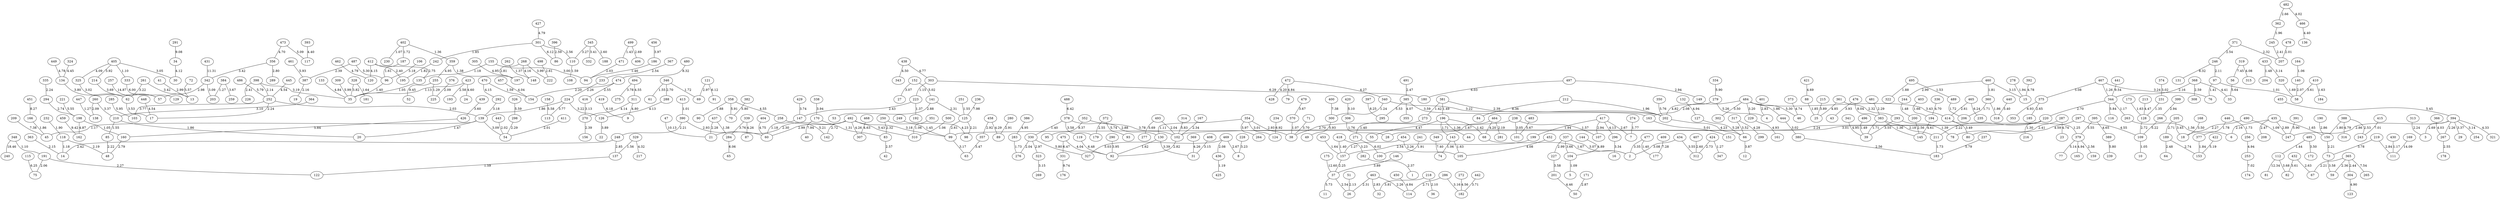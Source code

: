 graph {
348--240[label=18.46]
257--57[label=14.87]
169--111[label=14.09]
175--37[label=12.60]
112--81[label=12.34]
431--342[label=11.31]
47--21[label=10.13]
331--176[label=9.74]
441--344[label=9.54]
255--52[label=9.45]
459--162[label=9.42]
291--34[label=9.08]
352--95[label=8.37]
212--84[label=8.36]
480--474[label=8.32]
246--131[label=8.32]
451--166[label=8.27]
397--295[label=8.25]
476--383[label=8.04]
236--125[label=7.98]
170--40[label=7.94]
365--265[label=7.54]
319--56[label=7.45]
349--74[label=7.40]
209--45[label=7.38]
400--300[label=7.38]
409--177[label=7.28]
253--174[label=7.02]
415--243[label=7.01]
375--353[label=6.93]
234--124[label=6.92]
119--92[label=6.48]
475--331[label=6.47]
488--378[label=6.42]
303--180[label=6.29]
115--75[label=6.25]
465--235[label=6.24]
419--9[label=6.18]
121--91[label=6.12]
301--86[label=6.12]
284--65[label=6.06]
497--180[label=6.03]
271--100[label=6.02]
333--129[label=6.00]
309--35[label=5.99]
354--264[label=5.97]
285--103[label=5.95]
300--49[label=5.93]
461--387[label=5.93]
358--70[label=5.91]
391--247[label=5.90]
334--279[label=5.90]
344--116[label=5.84]
426--160[label=5.84]
314--102[label=5.83]
389--239[label=5.80]
382--70[label=5.80]
330--327[label=5.80]
486--252[label=5.79]
237--183[label=5.79]
350--202[label=5.76]
372--93[label=5.74]
37--11[label=5.73]
493--277[label=5.69]
483--101[label=5.67]
56--33[label=5.64]
326--298[label=5.59]
158--113[label=5.58]
72--13[label=5.57]
221--198[label=5.55]
385--295[label=5.53]
455--394[label=5.45]
492--310[label=5.43]
487--96[label=5.30]
484--46[label=5.30]
127--66[label=5.28]
279--4[label=5.26]
266--109[label=5.22]
258--142[label=5.21]
422--153[label=5.19]
379--77[label=5.14]
420--306[label=5.10]
473--117[label=5.09]
467--375[label=5.08]
469--327[label=5.03]
152--141[label=5.02]
163--151[label=5.01]
305--197[label=4.95]
359--255[label=4.95]
341--39[label=4.95]
386--283[label=4.95]
132--127[label=4.94]
379--165[label=4.94]
256--253[label=4.94]
229--161[label=4.93]
304--123[label=4.90]
144--104[label=4.89]
198--162[label=4.87]
361--25[label=4.85]
472--79[label=4.84]
450--114[label=4.84]
133--35[label=4.84]
279--202[label=4.82]
311--9[label=4.80]
388--316[label=4.79]
462--120[label=4.79]
427--301[label=4.79]
449--134[label=4.78]
392--15[label=4.78]
438--303[label=4.77]
404--60[label=4.75]
373--46[label=4.74]
287--23[label=4.74]
473--356[label=4.70]
336--194[label=4.70]
421--88[label=4.69]
395--389[label=4.65]
468--307[label=4.63]
194--145[label=4.61]
423--24[label=4.60]
297--80[label=4.59]
272--182[label=4.56]
358--258[label=4.55]
494--311[label=4.55]
297--109[label=4.55]
445--252[label=4.54]
448--17[label=4.54]
438--343[label=4.50]
213--128[label=4.47]
196--55[label=4.47]
201--50[label=4.46]
324--134[label=4.45]
368--33[label=4.41]
393--117[label=4.40]
466--136[label=4.40]
394--321[label=4.33]
329--217[label=4.32]
458--89[label=4.29]
317--299[label=4.28]
472--340[label=4.27]
492--307[label=4.26]
339--87[label=4.26]
369--31[label=4.26]
202--66[label=4.23]
249--98[label=4.23]
464--68[label=4.20]
472--428[label=4.20]
268--148[label=4.16]
470--292[label=4.15]
412--120[label=4.15]
311--270[label=4.14]
288--126[label=4.13]
417--296[label=4.13]
34--30[label=4.12]
405--325[label=4.09]
319--315[label=4.08]
452--105[label=4.08]
385--355[label=4.07]
475--92[label=4.04]
457--154[label=4.04]
366--267[label=4.03]
482--466[label=4.02]
268--222[label=3.99]
456--186[label=3.97]
290--92[label=3.95]
338--170[label=3.94]
476--43[label=3.93]
405--214[label=3.92]
126--22[label=3.89]
146--37[label=3.89]
215--25[label=3.89]
66--12[label=3.87]
328--35[label=3.82]
218--32[label=3.81]
134--62[label=3.80]
494--275[label=3.78]
352--102[label=3.78]
219--73[label=3.78]
252--103[label=3.77]
224--113[label=3.77]
339--284[label=3.76]
429--147[label=3.74]
442--182[label=3.71]
71--38[label=3.70]
214--57[label=3.69]
112--82[label=3.68]
384--259[label=3.67]
479--370[label=3.67]
337--104[label=3.66]
432--82[label=3.61]
410--58[label=3.61]
439--426[label=3.60]
385--163[label=3.59]
378--179[label=3.58]
73--59[label=3.58]
227--201[label=3.58]
395--379[label=3.55]
434--312[label=3.55]
293--39[label=3.55]
62--17[label=3.53]
317--66[label=3.52]
485--172[label=3.50]
484--302[label=3.50]
168--18[label=3.50]
414--80[label=3.49]
357--63[label=3.47]
205--18[label=3.45]
484--414[label=3.43]
356--342[label=3.42]
261--13[label=3.42]
345--332[label=3.41]
440--318[label=3.40]
130--31[label=3.39]
260--210[label=3.37]
394--29[label=3.37]
477--2[label=3.35]
296--16[label=3.34]
345--110[label=3.27]
467--76[label=3.24]
418--282[label=3.23]
228--8[label=3.23]
224--126[label=3.22]
340--202[label=3.22]
261--62[label=3.22]
484--229[label=3.20]
398--35[label=3.19]
106--96[label=3.18]
492--99[label=3.18]
292--139[label=3.18]
99--63[label=3.17]
286--182[label=3.16]
323--269[label=3.15]
408--31[label=3.15]
460--15[label=3.15]
394--254[label=3.14]
433--320[label=3.14]
416--270[label=3.13]
364--210[label=3.10]
139--54[label=3.09]
342--203[label=3.09]
434--2[label=3.08]
337--2[label=3.07]
152--27[label=3.07]
405--30[label=3.05]
238--101[label=3.05]
444--380[label=3.02]
325--62[label=3.02]
374--231[label=3.02]
354--124[label=3.01]
220--102[label=3.01]
155--94[label=3.00]
337--227[label=2.99]
492--60[label=2.99]
41--13[label=2.99]
460--244[label=2.99]
342--57[label=2.98]
121--69[label=2.97]
330--323[label=2.97]
399--266[label=2.94]
497--149[label=2.94]
417--107[label=2.94]
354--38[label=2.93]
390--60[label=2.93]
458--357[label=2.92]
280--89[label=2.91]
435--247[label=2.89]
378--130[label=2.88]
141--53[label=2.88]
171--50[label=2.87]
190--150[label=2.86]
394--247[label=2.86]
248--137[label=2.85]
219--111[label=2.84]
463--32[label=2.83]
401--4[label=2.83]
102--92[label=2.82]
268--197[label=2.81]
356--289[label=2.80]
160--48[label=2.79]
412--135[label=2.75]
189--153[label=2.74]
294--198[label=2.74]
424--312[label=2.73]
492--142[label=2.72]
128--109[label=2.72]
205--189[label=2.71]
286--114[label=2.71]
344--220[label=2.70]
238--38[label=2.70]
346--288[label=2.70]
499--406[label=2.69]
394--3[label=2.69]
417--7[label=2.67]
469--8[label=2.67]
482--362[label=2.66]
375--185[label=2.65]
432--67[label=2.63]
125--99[label=2.61]
465--414[label=2.61]
498--222[label=2.61]
345--188[label=2.60]
407--312[label=2.60]
396--86[label=2.59]
368--308[label=2.59]
423--193[label=2.58]
83--42[label=2.57]
200--145[label=2.56]
379--159[label=2.56]
380--183[label=2.56]
301--110[label=2.56]
267--178[label=2.55]
474--416[label=2.55]
372--179[label=2.55]
37--26[label=2.54]
371--246[label=2.54]
199--157[label=2.54]
367--233[label=2.54]
388--243[label=2.53]
189--64[label=2.48]
435--208[label=2.47]
491--385[label=2.47]
365--304[label=2.44]
223--147[label=2.43]
248--14[label=2.42]
287--78[label=2.41]
398--226[label=2.41]
245--207[label=2.41]
412--195[label=2.40]
270--156[label=2.39]
381--202[label=2.39]
487--387[label=2.39]
282--1[label=2.37]
365--59[label=2.36]
167--102[label=2.34]
371--207[label=2.32]
250--83[label=2.32]
361--293[label=2.32]
463--26[label=2.31]
141--125[label=2.31]
492--21[label=2.30]
481--383[label=2.29]
298--54[label=2.29]
437--21[label=2.28]
191--122[label=2.27]
490--18[label=2.27]
463--114[label=2.26]
454--105[label=2.26]
394--267[label=2.26]
233--224[label=2.26]
157--37[label=2.25]
335--294[label=2.24]
220--99[label=2.24]
313--3[label=2.24]
252--17[label=2.24]
85--48[label=2.22]
220--211[label=2.22]
390--248[label=2.21]
150--73[label=2.21]
125--98[label=2.21]
365--67[label=2.21]
474--154[label=2.20]
118--48[label=2.19]
464--281[label=2.19]
383--211[label=2.18]
435--6[label=2.16]
387--19[label=2.16]
368--344[label=2.16]
363--14[label=2.15]
398--252[label=2.14]
51--26[label=2.13]
246--97[label=2.11]
218--36[label=2.10]
376--225[label=2.09]
260--138[label=2.09]
469--436[label=2.08]
484--163[label=2.08]
140--58[label=2.07]
191--75[label=2.06]
330--276[label=2.04]
493--102[label=2.04]
252--139[label=2.03]
471--94[label=2.03]
443--54[label=2.02]
411--54[label=2.01]
478--207[label=2.01]
212--202[label=1.96]
362--245[label=1.96]
417--199[label=1.94]
278--15[label=1.94]
241--100[label=1.91]
232--118[label=1.90]
358--90[label=1.88]
495--322[label=1.88]
484--444[label=1.86]
166--45[label=1.86]
210--20[label=1.86]
360--318[label=1.86]
224--139[label=1.86]
88--25[label=1.85]
301--242[label=1.85]
377--153[label=1.84]
242--195[label=1.82]
460--360[label=1.81]
388--150[label=1.80]
446--377[label=1.78]
274--7[label=1.77]
306--28[label=1.76]
283--276[label=1.73]
446--256[label=1.73]
211--183[label=1.73]
346--69[label=1.72]
402--187[label=1.72]
489--206[label=1.72]
360--206[label=1.71]
196--143[label=1.71]
383--39[label=1.71]
320--58[label=1.69]
68--2[label=1.67]
464--28[label=1.67]
403--194[label=1.66]
435--150[label=1.65]
328--181[label=1.64]
453--157[label=1.64]
173--128[label=1.63]
410--184[label=1.63]
143--105[label=1.63]
130--92[label=1.62]
187--96[label=1.61]
137--122[label=1.59]
110--108[label=1.59]
470--154[label=1.59]
238--107[label=1.57]
263--6[label=1.56]
329--137[label=1.56]
346--61[label=1.55]
210--85[label=1.55]
251--125[label=1.55]
495--489[label=1.53]
381--196[label=1.49]
496--39[label=1.49]
244--200[label=1.48]
433--204[label=1.48]
139--20[label=1.47]
186--94[label=1.46]
250--99[label=1.45]
485--112[label=1.44]
499--471[label=1.43]
196--68[label=1.42]
381--273[label=1.42]
97--76[label=1.41]
273--271[label=1.40]
378--330[label=1.40]
418--157[label=1.40]
96--35[label=1.40]
477--177[label=1.40]
293--78[label=1.39]
437--284[label=1.38]
359--197[label=1.38]
223--192[label=1.37]
262--148[label=1.37]
196--44[label=1.36]
383--145[label=1.36]
402--359[label=1.36]
231--128[label=1.35]
170--83[label=1.31]
220--216[label=1.30]
255--225[label=1.29]
447--138[label=1.27]
424--347[label=1.27]
384--203[label=1.27]
454--157[label=1.27]
467--344[label=1.26]
414--379[label=1.25]
340--300[label=1.24]
436--425[label=1.19]
147--60[label=1.18]
118--14[label=1.18]
155--135[label=1.18]
430--111[label=1.17]
139--45[label=1.17]
344--263[label=1.17]
303--223[label=1.15]
423--35[label=1.13]
354--130[label=1.11]
405--333[label=1.10]
348--191[label=1.10]
104--5[label=1.09]
490--247[label=1.09]
402--230[label=1.07]
370--38[label=1.07]
164--140[label=1.06]
143--74[label=1.06]
351--310[label=1.06]
500--310[label=1.06]
135--35[label=1.05]
198--160[label=1.05]
109--10[label=1.05]
97--58[label=1.01]
413--390[label=1.01]
}

